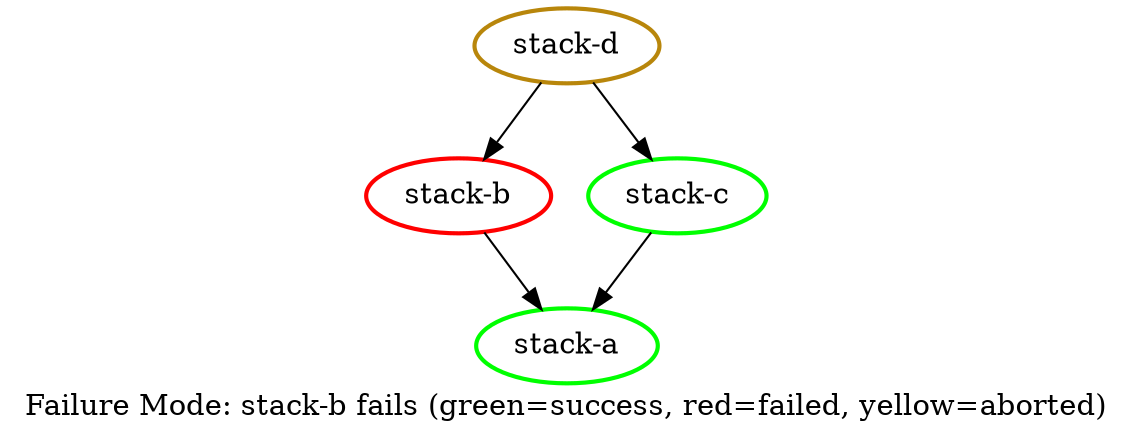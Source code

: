 digraph { 
    label="Failure Mode: stack-b fails (green=success, red=failed, yellow=aborted)"

    node [penwidth = 2.0]

    "stack-a" [color = green]
    "stack-b" [color = red]
    "stack-c" [color = green]
    "stack-d" [color = darkgoldenrod]

    "stack-b" -> "stack-a"
    "stack-c" -> "stack-a"
    "stack-d" -> "stack-b"
    "stack-d" -> "stack-c"
}
